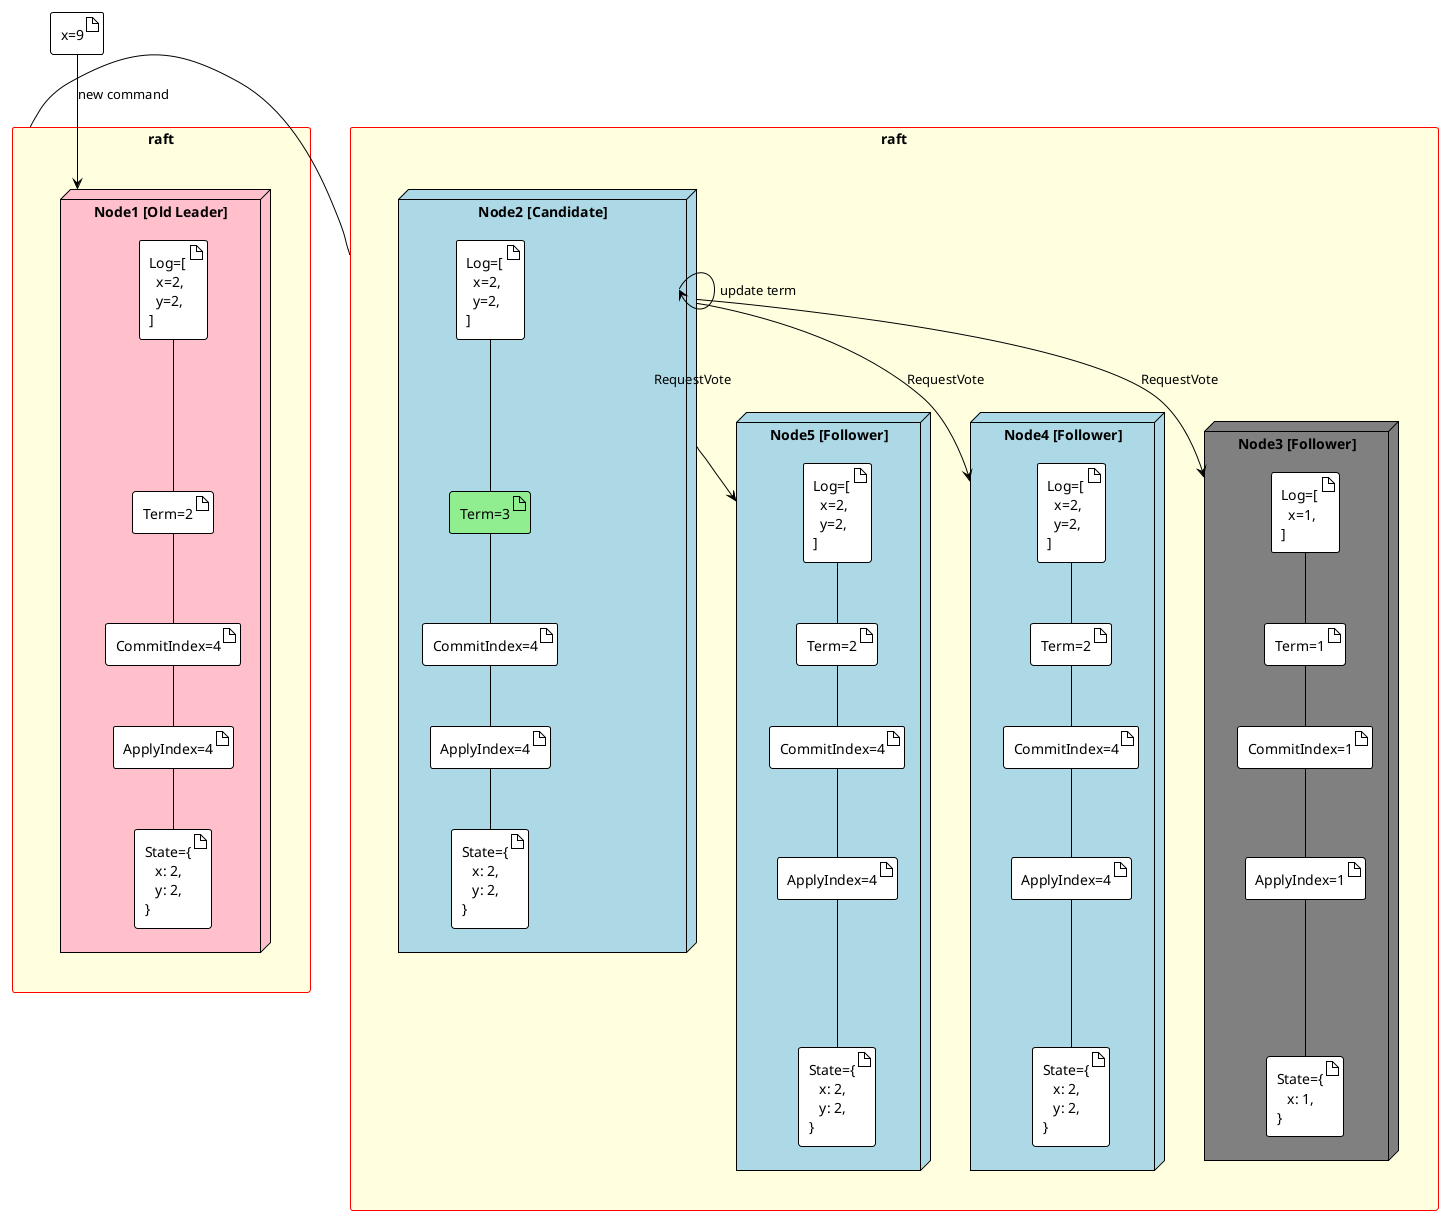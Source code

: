 @startuml
!theme plain

skinparam rectangle {
    BackgroundColor LightYellow
    BorderColor Red
}

skinparam node {
    BackgroundColor LightBlue
    BorderColor Black
}

artifact "x=9" as cmd1

rectangle "raft" {
    node "Node5 [Follower]" as N5 {
        artifact "Log=[\n  x=2, \n  y=2, \n]" as N5_1
        artifact "Term=2" as N5_2
        artifact "CommitIndex=4" as N5_3
        artifact "ApplyIndex=4" as N5_4
        artifact "State={\n   x: 2, \n   y: 2, \n}" as N5_5
    }
    N5_1 -D- N5_2
    N5_2 -D- N5_3
    N5_3 -D- N5_4
    N5_4 -D- N5_5

    node "Node4 [Follower]" as N4 {
        artifact "Log=[\n  x=2, \n  y=2, \n]" as N4_1
        artifact "Term=2" as N4_2
        artifact "CommitIndex=4" as N4_3
        artifact "ApplyIndex=4" as N4_4
        artifact "State={\n   x: 2, \n   y: 2, \n}" as N4_5
    }
    N4_1 -D- N4_2
    N4_2 -D- N4_3
    N4_3 -D- N4_4
    N4_4 -D- N4_5

    node "Node3 [Follower]" as N3 #gray {
        artifact "Log=[\n  x=1, \n]" as N3_1
        artifact "Term=1" as N3_2
        artifact "CommitIndex=1" as N3_3
        artifact "ApplyIndex=1" as N3_4
        artifact "State={\n   x: 1, \n}" as N3_5
    }
    N3_1 -D- N3_2
    N3_2 -D- N3_3
    N3_3 -D- N3_4
    N3_4 -D- N3_5

    node "Node2 [Candidate]" as N2 {
        artifact "Log=[\n  x=2, \n  y=2, \n]" as N2_1
        artifact "Term=3" as N2_2 #lightgreen
        artifact "CommitIndex=4" as N2_3
        artifact "ApplyIndex=4" as N2_4
        artifact "State={\n   x: 2, \n   y: 2, \n}" as N2_5
    }
    N2_1 -D- N2_2
    N2_2 -D- N2_3
    N2_3 -D- N2_4
    N2_4 -D- N2_5
}

rectangle "raft" as raft1 {
    node "Node1 [Old Leader]" as N1 #pink {
        artifact "Log=[\n  x=2, \n  y=2, \n]" as N1_1
        artifact "Term=2" as N1_2
        artifact "CommitIndex=4" as N1_3
        artifact "ApplyIndex=4" as N1_4
        artifact "State={\n   x: 2, \n   y: 2, \n}" as N1_5
    }
    N1_1 -D- N1_2
    N1_2 -D- N1_3
    N1_3 -D- N1_4
    N1_4 -D- N1_5
}

cmd1 -D-> N1 : new command
raft1 -R- raft

N2 -D-> N2 : update term
N2 -D-> N3 : RequestVote
N2 -D-> N4 : RequestVote
N2 -D-> N5 : RequestVote

@enduml
